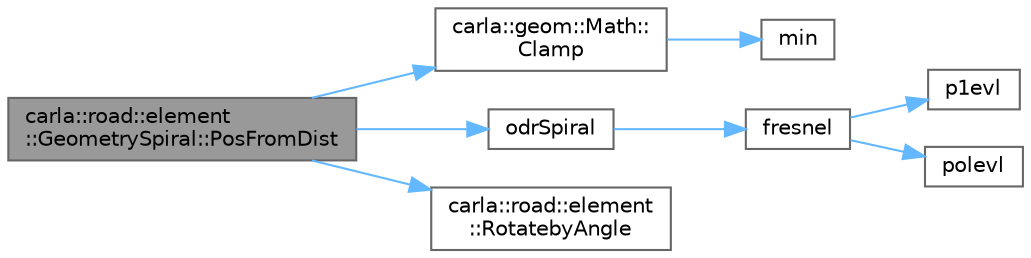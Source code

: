 digraph "carla::road::element::GeometrySpiral::PosFromDist"
{
 // INTERACTIVE_SVG=YES
 // LATEX_PDF_SIZE
  bgcolor="transparent";
  edge [fontname=Helvetica,fontsize=10,labelfontname=Helvetica,labelfontsize=10];
  node [fontname=Helvetica,fontsize=10,shape=box,height=0.2,width=0.4];
  rankdir="LR";
  Node1 [id="Node000001",label="carla::road::element\l::GeometrySpiral::PosFromDist",height=0.2,width=0.4,color="gray40", fillcolor="grey60", style="filled", fontcolor="black",tooltip=" "];
  Node1 -> Node2 [id="edge1_Node000001_Node000002",color="steelblue1",style="solid",tooltip=" "];
  Node2 [id="Node000002",label="carla::geom::Math::\lClamp",height=0.2,width=0.4,color="grey40", fillcolor="white", style="filled",URL="$d0/dea/classcarla_1_1geom_1_1Math.html#a8f8eccc1a2bcc711250f2b47a21eb31f",tooltip=" "];
  Node2 -> Node3 [id="edge2_Node000002_Node000003",color="steelblue1",style="solid",tooltip=" "];
  Node3 [id="Node000003",label="min",height=0.2,width=0.4,color="grey40", fillcolor="white", style="filled",URL="$d3/d33/Simplify_8h.html#a50798148e5016c5b85087d4009824f27",tooltip=" "];
  Node1 -> Node4 [id="edge3_Node000001_Node000004",color="steelblue1",style="solid",tooltip=" "];
  Node4 [id="Node000004",label="odrSpiral",height=0.2,width=0.4,color="grey40", fillcolor="white", style="filled",URL="$d3/db5/odrSpiral_8cpp.html#a8ea31bbbf848d85b193827fa88aa567b",tooltip="compute the actual \"standard\" spiral, starting with curvature 0"];
  Node4 -> Node5 [id="edge4_Node000004_Node000005",color="steelblue1",style="solid",tooltip=" "];
  Node5 [id="Node000005",label="fresnel",height=0.2,width=0.4,color="grey40", fillcolor="white", style="filled",URL="$d3/db5/odrSpiral_8cpp.html#a73460c02a0fb9a7172fd932c181c883a",tooltip=" "];
  Node5 -> Node6 [id="edge5_Node000005_Node000006",color="steelblue1",style="solid",tooltip=" "];
  Node6 [id="Node000006",label="p1evl",height=0.2,width=0.4,color="grey40", fillcolor="white", style="filled",URL="$d3/db5/odrSpiral_8cpp.html#a3feba6fdcfb7e3d60bf6e44c061b29f8",tooltip=" "];
  Node5 -> Node7 [id="edge6_Node000005_Node000007",color="steelblue1",style="solid",tooltip=" "];
  Node7 [id="Node000007",label="polevl",height=0.2,width=0.4,color="grey40", fillcolor="white", style="filled",URL="$d3/db5/odrSpiral_8cpp.html#aa7e7e93a2c4079faa6d2ef41134951ab",tooltip=" "];
  Node1 -> Node8 [id="edge7_Node000001_Node000008",color="steelblue1",style="solid",tooltip=" "];
  Node8 [id="Node000008",label="carla::road::element\l::RotatebyAngle",height=0.2,width=0.4,color="grey40", fillcolor="white", style="filled",URL="$df/dc1/namespacecarla_1_1road_1_1element.html#ae5fdd85abb031f5aaa6f92303d5e4da4",tooltip=" "];
}
